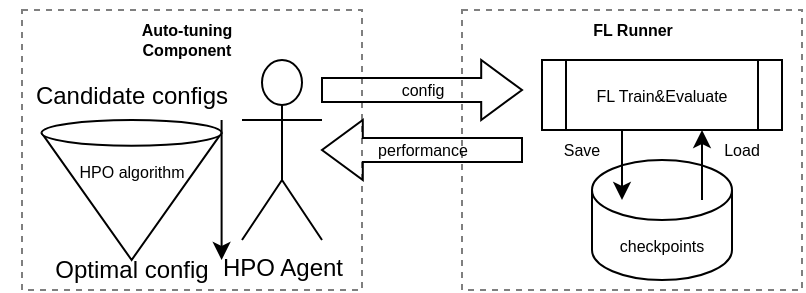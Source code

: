 <mxfile version="16.5.5" type="github"><diagram id="mX0sLKAKvKs-7FFu5CTd" name="Page-1"><mxGraphModel dx="861" dy="431" grid="1" gridSize="10" guides="1" tooltips="1" connect="1" arrows="1" fold="1" page="1" pageScale="1" pageWidth="400" pageHeight="300" math="0" shadow="0"><root><mxCell id="0"/><mxCell id="1" parent="0"/><mxCell id="RxUsYqzfX1g7jXiQbwDX-1" value="HPO Agent" style="shape=umlActor;verticalLabelPosition=bottom;verticalAlign=top;html=1;outlineConnect=0;" parent="1" vertex="1"><mxGeometry x="120" y="110" width="40" height="90" as="geometry"/></mxCell><mxCell id="RxUsYqzfX1g7jXiQbwDX-2" value="" style="verticalLabelPosition=bottom;verticalAlign=top;html=1;shape=mxgraph.basic.cone;rotation=-180;" parent="1" vertex="1"><mxGeometry x="19.8" y="140" width="90" height="70" as="geometry"/></mxCell><mxCell id="RxUsYqzfX1g7jXiQbwDX-3" value="Candidate configs" style="text;html=1;strokeColor=none;fillColor=none;align=center;verticalAlign=middle;whiteSpace=wrap;rounded=0;" parent="1" vertex="1"><mxGeometry y="117.5" width="130" height="20" as="geometry"/></mxCell><mxCell id="RxUsYqzfX1g7jXiQbwDX-4" value="&lt;span style=&quot;font-size: 8px&quot;&gt;HPO algorithm&lt;/span&gt;" style="text;html=1;strokeColor=none;fillColor=none;align=center;verticalAlign=middle;whiteSpace=wrap;rounded=0;fontFamily=Helvetica;" parent="1" vertex="1"><mxGeometry x="34.8" y="150" width="60" height="30" as="geometry"/></mxCell><mxCell id="RxUsYqzfX1g7jXiQbwDX-5" value="" style="endArrow=classic;html=1;rounded=0;fontFamily=Helvetica;fontSize=8;" parent="1" edge="1"><mxGeometry width="50" height="50" relative="1" as="geometry"><mxPoint x="109.8" y="140" as="sourcePoint"/><mxPoint x="109.8" y="210" as="targetPoint"/></mxGeometry></mxCell><mxCell id="RxUsYqzfX1g7jXiQbwDX-8" value="FL Train&amp;amp;Evaluate" style="shape=process;whiteSpace=wrap;html=1;backgroundOutline=1;fontFamily=Helvetica;fontSize=8;" parent="1" vertex="1"><mxGeometry x="270" y="110" width="120" height="35" as="geometry"/></mxCell><mxCell id="RxUsYqzfX1g7jXiQbwDX-9" value="checkpoints" style="shape=cylinder3;whiteSpace=wrap;html=1;boundedLbl=1;backgroundOutline=1;size=15;fontFamily=Helvetica;fontSize=8;" parent="1" vertex="1"><mxGeometry x="295" y="160" width="70" height="60" as="geometry"/></mxCell><mxCell id="RxUsYqzfX1g7jXiQbwDX-10" value="" style="endArrow=classic;html=1;rounded=0;fontFamily=Helvetica;fontSize=8;" parent="1" edge="1"><mxGeometry width="50" height="50" relative="1" as="geometry"><mxPoint x="310" y="145" as="sourcePoint"/><mxPoint x="310" y="180" as="targetPoint"/></mxGeometry></mxCell><mxCell id="RxUsYqzfX1g7jXiQbwDX-11" value="Save" style="text;html=1;strokeColor=none;fillColor=none;align=center;verticalAlign=middle;whiteSpace=wrap;rounded=0;fontFamily=Helvetica;fontSize=8;" parent="1" vertex="1"><mxGeometry x="260" y="140" width="60" height="30" as="geometry"/></mxCell><mxCell id="RxUsYqzfX1g7jXiQbwDX-12" value="" style="endArrow=classic;html=1;rounded=0;fontFamily=Helvetica;fontSize=8;" parent="1" edge="1"><mxGeometry width="50" height="50" relative="1" as="geometry"><mxPoint x="350" y="180" as="sourcePoint"/><mxPoint x="350" y="145" as="targetPoint"/></mxGeometry></mxCell><mxCell id="RxUsYqzfX1g7jXiQbwDX-13" value="Load" style="text;html=1;strokeColor=none;fillColor=none;align=center;verticalAlign=middle;whiteSpace=wrap;rounded=0;fontFamily=Helvetica;fontSize=8;" parent="1" vertex="1"><mxGeometry x="340" y="140" width="60" height="30" as="geometry"/></mxCell><mxCell id="RxUsYqzfX1g7jXiQbwDX-15" value="config" style="html=1;shadow=0;dashed=0;align=center;verticalAlign=middle;shape=mxgraph.arrows2.arrow;dy=0.6;dx=20.4;notch=0;fontFamily=Helvetica;fontSize=8;" parent="1" vertex="1"><mxGeometry x="160" y="110" width="100" height="30" as="geometry"/></mxCell><mxCell id="RxUsYqzfX1g7jXiQbwDX-19" value="performance" style="html=1;shadow=0;dashed=0;align=center;verticalAlign=middle;shape=mxgraph.arrows2.arrow;dy=0.6;dx=20.4;notch=0;fontFamily=Helvetica;fontSize=8;direction=west;" parent="1" vertex="1"><mxGeometry x="160" y="140" width="100" height="30" as="geometry"/></mxCell><mxCell id="RxUsYqzfX1g7jXiQbwDX-20" value="" style="rounded=0;whiteSpace=wrap;html=1;fontFamily=Helvetica;fontSize=8;fillColor=none;dashed=1;opacity=50;" parent="1" vertex="1"><mxGeometry x="10" y="85" width="170" height="140" as="geometry"/></mxCell><mxCell id="RxUsYqzfX1g7jXiQbwDX-23" value="&lt;b&gt;Auto-tuning Component&lt;/b&gt;" style="text;html=1;strokeColor=none;fillColor=none;align=center;verticalAlign=middle;whiteSpace=wrap;rounded=0;dashed=1;fontFamily=Helvetica;fontSize=8;" parent="1" vertex="1"><mxGeometry x="50" y="85" width="85" height="30" as="geometry"/></mxCell><mxCell id="RxUsYqzfX1g7jXiQbwDX-24" value="" style="rounded=0;whiteSpace=wrap;html=1;fontFamily=Helvetica;fontSize=8;fillColor=none;dashed=1;opacity=50;" parent="1" vertex="1"><mxGeometry x="230" y="85" width="170" height="140" as="geometry"/></mxCell><mxCell id="RxUsYqzfX1g7jXiQbwDX-25" value="&lt;b&gt;FL Runner&lt;/b&gt;" style="text;html=1;strokeColor=none;fillColor=none;align=center;verticalAlign=middle;whiteSpace=wrap;rounded=0;dashed=1;fontFamily=Helvetica;fontSize=8;" parent="1" vertex="1"><mxGeometry x="252.5" y="80" width="125" height="30" as="geometry"/></mxCell><mxCell id="7GZIMQjjT4ueVx7ge5Yz-1" value="Optimal config" style="text;html=1;strokeColor=none;fillColor=none;align=center;verticalAlign=middle;whiteSpace=wrap;rounded=0;" parent="1" vertex="1"><mxGeometry x="-0.2" y="205" width="130" height="20" as="geometry"/></mxCell></root></mxGraphModel></diagram></mxfile>